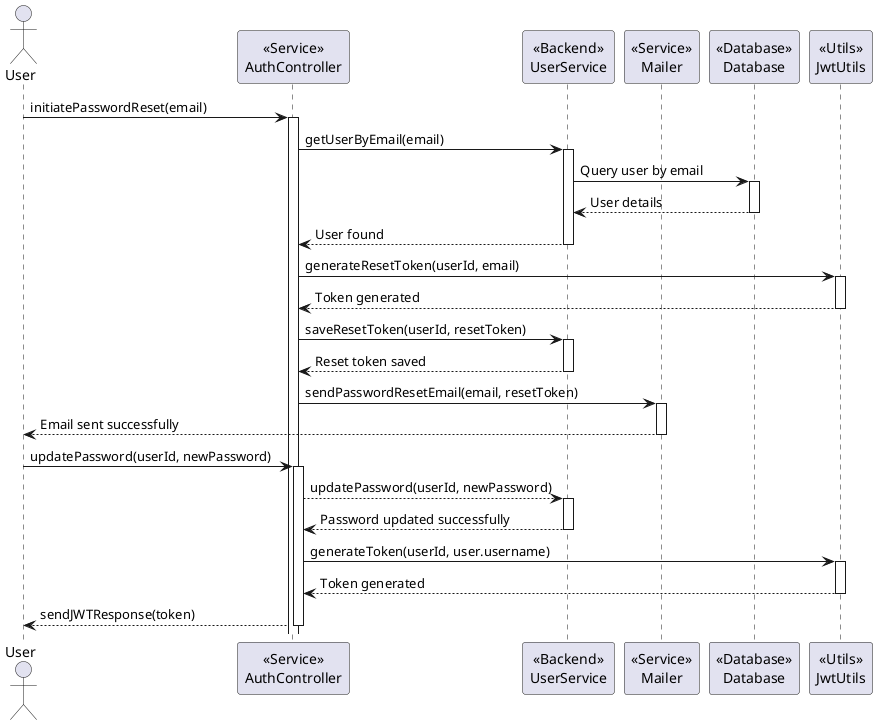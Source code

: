 @startuml

actor User

participant AuthController as "<<Service>>\nAuthController"
participant UserService as "<<Backend>>\nUserService"
participant Mailer as "<<Service>>\nMailer"
participant Database as "<<Database>>\nDatabase"
participant JwtUtils as "<<Utils>>\nJwtUtils"

User -> AuthController: initiatePasswordReset(email)
activate AuthController

AuthController -> UserService: getUserByEmail(email)
activate UserService

UserService -> Database: Query user by email
activate Database

Database --> UserService: User details
deactivate Database

UserService --> AuthController: User found
deactivate UserService

AuthController -> JwtUtils: generateResetToken(userId, email)
activate JwtUtils

JwtUtils --> AuthController: Token generated
deactivate JwtUtils

AuthController -> UserService: saveResetToken(userId, resetToken)
activate UserService

UserService --> AuthController: Reset token saved
deactivate UserService

AuthController -> Mailer: sendPasswordResetEmail(email, resetToken)
activate Mailer

Mailer --> User: Email sent successfully
deactivate Mailer

User -> AuthController: updatePassword(userId, newPassword)
activate AuthController

AuthController --> UserService: updatePassword(userId, newPassword)
activate UserService

UserService --> AuthController: Password updated successfully
deactivate UserService

AuthController -> JwtUtils: generateToken(userId, user.username)
activate JwtUtils

JwtUtils --> AuthController: Token generated
deactivate JwtUtils

AuthController --> User: sendJWTResponse(token)
deactivate AuthController

@enduml
